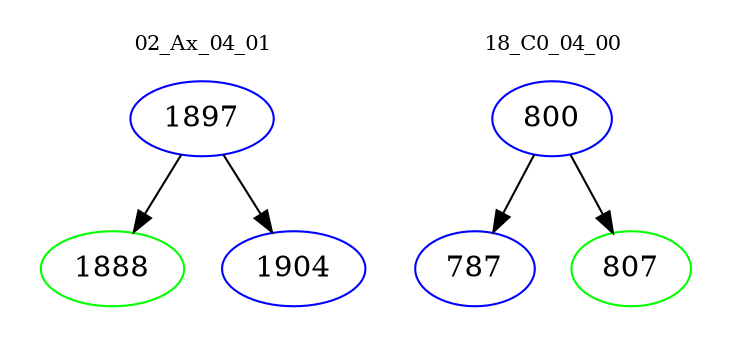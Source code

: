 digraph{
subgraph cluster_0 {
color = white
label = "02_Ax_04_01";
fontsize=10;
T0_1897 [label="1897", color="blue"]
T0_1897 -> T0_1888 [color="black"]
T0_1888 [label="1888", color="green"]
T0_1897 -> T0_1904 [color="black"]
T0_1904 [label="1904", color="blue"]
}
subgraph cluster_1 {
color = white
label = "18_C0_04_00";
fontsize=10;
T1_800 [label="800", color="blue"]
T1_800 -> T1_787 [color="black"]
T1_787 [label="787", color="blue"]
T1_800 -> T1_807 [color="black"]
T1_807 [label="807", color="green"]
}
}
